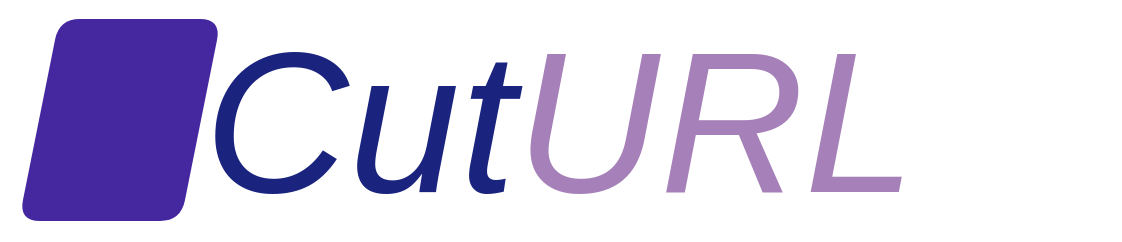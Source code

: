 <mxfile version="14.1.2" type="device"><diagram id="5zZUCyg_klmS9KcS8R5z" name="Page-1"><mxGraphModel dx="868" dy="450" grid="1" gridSize="10" guides="1" tooltips="1" connect="1" arrows="1" fold="1" page="1" pageScale="1" pageWidth="850" pageHeight="1100" math="0" shadow="0"><root><mxCell id="0"/><mxCell id="1" parent="0"/><mxCell id="Vm7CiLI9yl0YRQTMK6PO-1" value="" style="shape=parallelogram;perimeter=parallelogramPerimeter;whiteSpace=wrap;html=1;fixedSize=1;rounded=1;fillColor=#4527A0;strokeColor=#4527A0;" vertex="1" parent="1"><mxGeometry x="150" y="90" width="100" height="100" as="geometry"/></mxCell><mxCell id="Vm7CiLI9yl0YRQTMK6PO-2" value="&lt;font style=&quot;font-size: 100px&quot;&gt;&lt;i style=&quot;line-height: 20%&quot;&gt;&lt;font color=&quot;#1a237e&quot; style=&quot;font-size: 100px&quot;&gt;Cut&lt;/font&gt;&lt;font color=&quot;#a680b8&quot; style=&quot;font-size: 100px&quot;&gt;URL&lt;/font&gt;&lt;/i&gt;&lt;/font&gt;" style="text;html=1;strokeColor=none;fillColor=none;align=center;verticalAlign=middle;whiteSpace=wrap;rounded=0;" vertex="1" parent="1"><mxGeometry x="140" y="85" width="560" height="110" as="geometry"/></mxCell></root></mxGraphModel></diagram></mxfile>